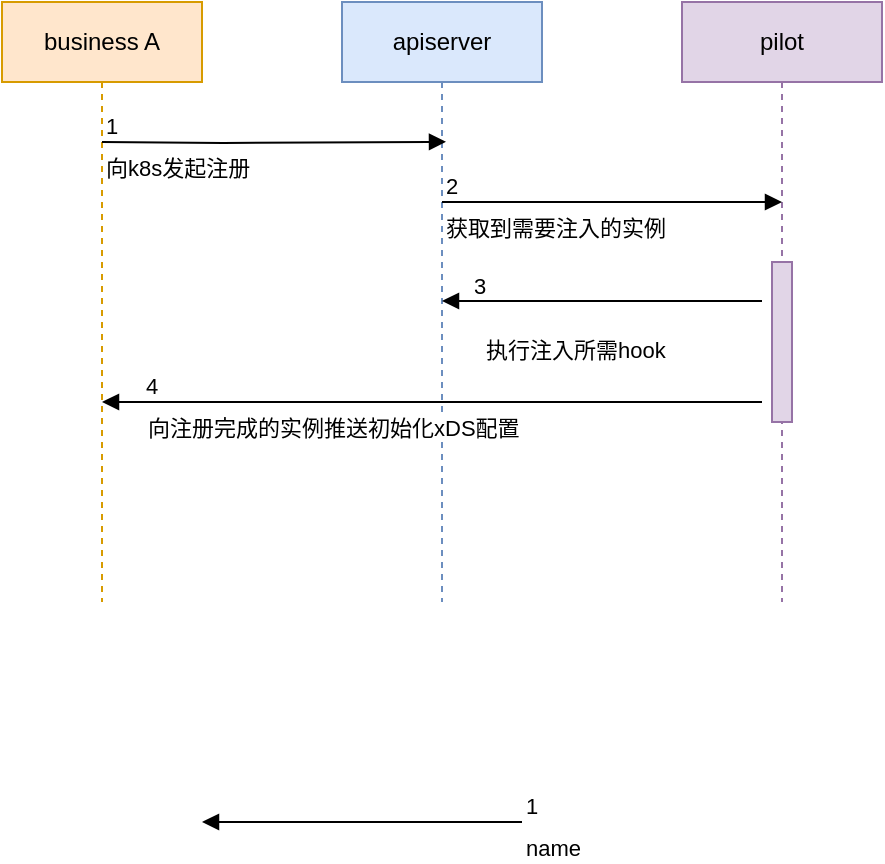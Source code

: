 <mxfile version="15.5.5" type="github">
  <diagram id="57z9AgB31O-Kqe4QKRvL" name="第 1 页">
    <mxGraphModel dx="946" dy="613" grid="1" gridSize="10" guides="1" tooltips="1" connect="1" arrows="1" fold="1" page="1" pageScale="1" pageWidth="827" pageHeight="1169" math="0" shadow="0">
      <root>
        <mxCell id="0" />
        <mxCell id="1" parent="0" />
        <mxCell id="XO-arCxrnvTTmYRwJI3T-7" value="business A" style="shape=umlLifeline;perimeter=lifelinePerimeter;whiteSpace=wrap;html=1;container=1;collapsible=0;recursiveResize=0;outlineConnect=0;fillColor=#ffe6cc;strokeColor=#d79b00;" vertex="1" parent="1">
          <mxGeometry x="180" y="200" width="100" height="300" as="geometry" />
        </mxCell>
        <mxCell id="XO-arCxrnvTTmYRwJI3T-8" value="pilot" style="shape=umlLifeline;perimeter=lifelinePerimeter;whiteSpace=wrap;html=1;container=1;collapsible=0;recursiveResize=0;outlineConnect=0;fillColor=#e1d5e7;strokeColor=#9673a6;" vertex="1" parent="1">
          <mxGeometry x="520" y="200" width="100" height="300" as="geometry" />
        </mxCell>
        <mxCell id="XO-arCxrnvTTmYRwJI3T-22" value="" style="html=1;points=[];perimeter=orthogonalPerimeter;fillColor=#e1d5e7;strokeColor=#9673a6;" vertex="1" parent="XO-arCxrnvTTmYRwJI3T-8">
          <mxGeometry x="45" y="130" width="10" height="80" as="geometry" />
        </mxCell>
        <mxCell id="XO-arCxrnvTTmYRwJI3T-9" value="apiserver" style="shape=umlLifeline;perimeter=lifelinePerimeter;whiteSpace=wrap;html=1;container=1;collapsible=0;recursiveResize=0;outlineConnect=0;fillColor=#dae8fc;strokeColor=#6c8ebf;" vertex="1" parent="1">
          <mxGeometry x="350" y="200" width="100" height="300" as="geometry" />
        </mxCell>
        <mxCell id="XO-arCxrnvTTmYRwJI3T-10" value="向k8s发起注册" style="endArrow=block;endFill=1;html=1;edgeStyle=orthogonalEdgeStyle;align=left;verticalAlign=top;rounded=0;entryX=0.52;entryY=0.233;entryDx=0;entryDy=0;entryPerimeter=0;" edge="1" parent="1" target="XO-arCxrnvTTmYRwJI3T-9">
          <mxGeometry x="-1" relative="1" as="geometry">
            <mxPoint x="230" y="270" as="sourcePoint" />
            <mxPoint x="390" y="270" as="targetPoint" />
          </mxGeometry>
        </mxCell>
        <mxCell id="XO-arCxrnvTTmYRwJI3T-11" value="1" style="edgeLabel;resizable=0;html=1;align=left;verticalAlign=bottom;" connectable="0" vertex="1" parent="XO-arCxrnvTTmYRwJI3T-10">
          <mxGeometry x="-1" relative="1" as="geometry" />
        </mxCell>
        <mxCell id="XO-arCxrnvTTmYRwJI3T-16" value="获取到需要注入的实例" style="endArrow=block;endFill=1;html=1;edgeStyle=orthogonalEdgeStyle;align=left;verticalAlign=top;rounded=0;" edge="1" parent="1">
          <mxGeometry x="-1" relative="1" as="geometry">
            <mxPoint x="400" y="300" as="sourcePoint" />
            <mxPoint x="570" y="300" as="targetPoint" />
          </mxGeometry>
        </mxCell>
        <mxCell id="XO-arCxrnvTTmYRwJI3T-17" value="2" style="edgeLabel;resizable=0;html=1;align=left;verticalAlign=bottom;" connectable="0" vertex="1" parent="XO-arCxrnvTTmYRwJI3T-16">
          <mxGeometry x="-1" relative="1" as="geometry" />
        </mxCell>
        <mxCell id="XO-arCxrnvTTmYRwJI3T-18" value="name" style="endArrow=block;endFill=1;html=1;edgeStyle=orthogonalEdgeStyle;align=left;verticalAlign=top;rounded=0;" edge="1" parent="1">
          <mxGeometry x="-1" relative="1" as="geometry">
            <mxPoint x="440" y="610" as="sourcePoint" />
            <mxPoint x="280" y="610" as="targetPoint" />
          </mxGeometry>
        </mxCell>
        <mxCell id="XO-arCxrnvTTmYRwJI3T-19" value="1" style="edgeLabel;resizable=0;html=1;align=left;verticalAlign=bottom;" connectable="0" vertex="1" parent="XO-arCxrnvTTmYRwJI3T-18">
          <mxGeometry x="-1" relative="1" as="geometry" />
        </mxCell>
        <mxCell id="XO-arCxrnvTTmYRwJI3T-23" value="执行注入所需hook" style="endArrow=block;endFill=1;html=1;edgeStyle=orthogonalEdgeStyle;align=left;verticalAlign=top;rounded=0;" edge="1" parent="1">
          <mxGeometry x="0.75" y="11" relative="1" as="geometry">
            <mxPoint x="560" y="349.5" as="sourcePoint" />
            <mxPoint x="400" y="349.5" as="targetPoint" />
            <mxPoint as="offset" />
          </mxGeometry>
        </mxCell>
        <mxCell id="XO-arCxrnvTTmYRwJI3T-24" value="3" style="edgeLabel;resizable=0;html=1;align=left;verticalAlign=bottom;" connectable="0" vertex="1" parent="XO-arCxrnvTTmYRwJI3T-23">
          <mxGeometry x="-1" relative="1" as="geometry">
            <mxPoint x="-146" y="1" as="offset" />
          </mxGeometry>
        </mxCell>
        <mxCell id="XO-arCxrnvTTmYRwJI3T-26" value="向注册完成的实例推送初始化xDS配置" style="endArrow=block;endFill=1;html=1;edgeStyle=orthogonalEdgeStyle;align=left;verticalAlign=top;rounded=0;" edge="1" parent="1" target="XO-arCxrnvTTmYRwJI3T-7">
          <mxGeometry x="0.875" relative="1" as="geometry">
            <mxPoint x="560" y="400" as="sourcePoint" />
            <mxPoint x="290" y="400" as="targetPoint" />
            <Array as="points">
              <mxPoint x="320" y="400" />
              <mxPoint x="320" y="400" />
            </Array>
            <mxPoint as="offset" />
          </mxGeometry>
        </mxCell>
        <mxCell id="XO-arCxrnvTTmYRwJI3T-27" value="4" style="edgeLabel;resizable=0;html=1;align=left;verticalAlign=bottom;" connectable="0" vertex="1" parent="XO-arCxrnvTTmYRwJI3T-26">
          <mxGeometry x="-1" relative="1" as="geometry">
            <mxPoint x="-310" as="offset" />
          </mxGeometry>
        </mxCell>
      </root>
    </mxGraphModel>
  </diagram>
</mxfile>
